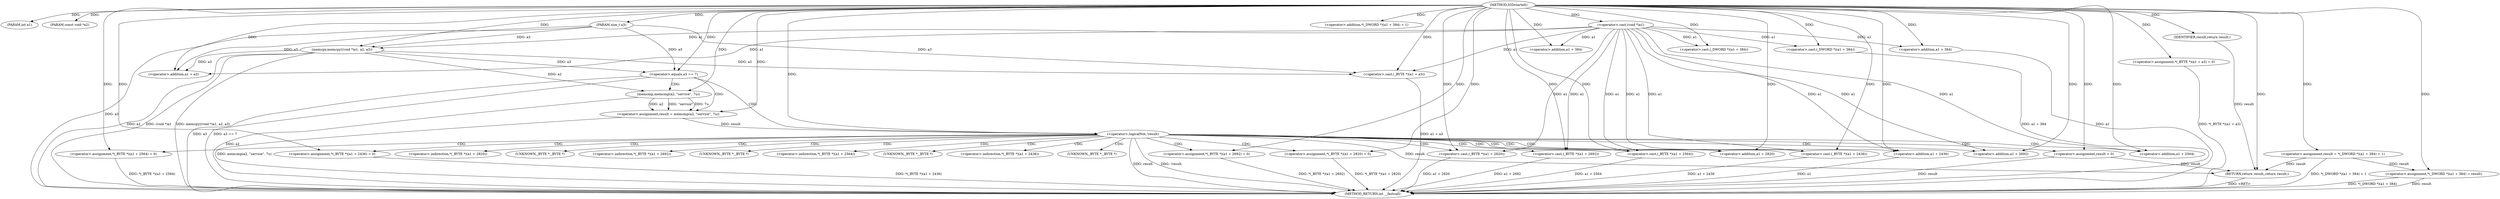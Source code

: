 digraph IGDstartelt {  
"1000102" [label = "(METHOD,IGDstartelt)" ]
"1000192" [label = "(METHOD_RETURN,int __fastcall)" ]
"1000103" [label = "(PARAM,int a1)" ]
"1000104" [label = "(PARAM,const void *a2)" ]
"1000105" [label = "(PARAM,size_t a3)" ]
"1000108" [label = "(memcpy,memcpy((void *)a1, a2, a3))" ]
"1000109" [label = "(<operator>.cast,(void *)a1)" ]
"1000114" [label = "(<operator>.assignment,*(_BYTE *)(a1 + a3) = 0)" ]
"1000116" [label = "(<operator>.cast,(_BYTE *)(a1 + a3))" ]
"1000118" [label = "(<operator>.addition,a1 + a3)" ]
"1000122" [label = "(<operator>.assignment,result = *(_DWORD *)(a1 + 384) + 1)" ]
"1000126" [label = "(<operator>.cast,(_DWORD *)(a1 + 384))" ]
"1000128" [label = "(<operator>.addition,a1 + 384)" ]
"1000124" [label = "(<operator>.addition,*(_DWORD *)(a1 + 384) + 1)" ]
"1000132" [label = "(<operator>.assignment,*(_DWORD *)(a1 + 384) = result)" ]
"1000134" [label = "(<operator>.cast,(_DWORD *)(a1 + 384))" ]
"1000136" [label = "(<operator>.addition,a1 + 384)" ]
"1000141" [label = "(<operator>.equals,a3 == 7)" ]
"1000145" [label = "(<operator>.assignment,result = memcmp(a2, \"service\", 7u))" ]
"1000147" [label = "(memcmp,memcmp(a2, \"service\", 7u))" ]
"1000152" [label = "(<operator>.logicalNot,!result)" ]
"1000155" [label = "(<operator>.assignment,result = 0)" ]
"1000158" [label = "(<operator>.assignment,*(_BYTE *)(a1 + 2820) = 0)" ]
"1000160" [label = "(<operator>.cast,(_BYTE *)(a1 + 2820))" ]
"1000162" [label = "(<operator>.addition,a1 + 2820)" ]
"1000166" [label = "(<operator>.assignment,*(_BYTE *)(a1 + 2692) = 0)" ]
"1000168" [label = "(<operator>.cast,(_BYTE *)(a1 + 2692))" ]
"1000170" [label = "(<operator>.addition,a1 + 2692)" ]
"1000174" [label = "(<operator>.assignment,*(_BYTE *)(a1 + 2564) = 0)" ]
"1000176" [label = "(<operator>.cast,(_BYTE *)(a1 + 2564))" ]
"1000178" [label = "(<operator>.addition,a1 + 2564)" ]
"1000182" [label = "(<operator>.assignment,*(_BYTE *)(a1 + 2436) = 0)" ]
"1000184" [label = "(<operator>.cast,(_BYTE *)(a1 + 2436))" ]
"1000186" [label = "(<operator>.addition,a1 + 2436)" ]
"1000190" [label = "(RETURN,return result;,return result;)" ]
"1000191" [label = "(IDENTIFIER,result,return result;)" ]
"1000159" [label = "(<operator>.indirection,*(_BYTE *)(a1 + 2820))" ]
"1000161" [label = "(UNKNOWN,_BYTE *,_BYTE *)" ]
"1000167" [label = "(<operator>.indirection,*(_BYTE *)(a1 + 2692))" ]
"1000169" [label = "(UNKNOWN,_BYTE *,_BYTE *)" ]
"1000175" [label = "(<operator>.indirection,*(_BYTE *)(a1 + 2564))" ]
"1000177" [label = "(UNKNOWN,_BYTE *,_BYTE *)" ]
"1000183" [label = "(<operator>.indirection,*(_BYTE *)(a1 + 2436))" ]
"1000185" [label = "(UNKNOWN,_BYTE *,_BYTE *)" ]
  "1000166" -> "1000192"  [ label = "DDG: *(_BYTE *)(a1 + 2692)"] 
  "1000134" -> "1000192"  [ label = "DDG: a1 + 384"] 
  "1000132" -> "1000192"  [ label = "DDG: result"] 
  "1000176" -> "1000192"  [ label = "DDG: a1 + 2564"] 
  "1000152" -> "1000192"  [ label = "DDG: !result"] 
  "1000158" -> "1000192"  [ label = "DDG: *(_BYTE *)(a1 + 2820)"] 
  "1000168" -> "1000192"  [ label = "DDG: a1 + 2692"] 
  "1000141" -> "1000192"  [ label = "DDG: a3 == 7"] 
  "1000155" -> "1000192"  [ label = "DDG: result"] 
  "1000108" -> "1000192"  [ label = "DDG: a2"] 
  "1000174" -> "1000192"  [ label = "DDG: *(_BYTE *)(a1 + 2564)"] 
  "1000108" -> "1000192"  [ label = "DDG: (void *)a1"] 
  "1000122" -> "1000192"  [ label = "DDG: *(_DWORD *)(a1 + 384) + 1"] 
  "1000116" -> "1000192"  [ label = "DDG: a1 + a3"] 
  "1000141" -> "1000192"  [ label = "DDG: a3"] 
  "1000105" -> "1000192"  [ label = "DDG: a3"] 
  "1000136" -> "1000192"  [ label = "DDG: a1"] 
  "1000152" -> "1000192"  [ label = "DDG: result"] 
  "1000182" -> "1000192"  [ label = "DDG: *(_BYTE *)(a1 + 2436)"] 
  "1000132" -> "1000192"  [ label = "DDG: *(_DWORD *)(a1 + 384)"] 
  "1000145" -> "1000192"  [ label = "DDG: memcmp(a2, \"service\", 7u)"] 
  "1000147" -> "1000192"  [ label = "DDG: a2"] 
  "1000114" -> "1000192"  [ label = "DDG: *(_BYTE *)(a1 + a3)"] 
  "1000186" -> "1000192"  [ label = "DDG: a1"] 
  "1000108" -> "1000192"  [ label = "DDG: memcpy((void *)a1, a2, a3)"] 
  "1000160" -> "1000192"  [ label = "DDG: a1 + 2820"] 
  "1000184" -> "1000192"  [ label = "DDG: a1 + 2436"] 
  "1000190" -> "1000192"  [ label = "DDG: <RET>"] 
  "1000102" -> "1000103"  [ label = "DDG: "] 
  "1000102" -> "1000104"  [ label = "DDG: "] 
  "1000102" -> "1000105"  [ label = "DDG: "] 
  "1000109" -> "1000108"  [ label = "DDG: a1"] 
  "1000102" -> "1000109"  [ label = "DDG: "] 
  "1000102" -> "1000108"  [ label = "DDG: "] 
  "1000105" -> "1000108"  [ label = "DDG: a3"] 
  "1000102" -> "1000114"  [ label = "DDG: "] 
  "1000109" -> "1000116"  [ label = "DDG: a1"] 
  "1000102" -> "1000116"  [ label = "DDG: "] 
  "1000108" -> "1000116"  [ label = "DDG: a3"] 
  "1000105" -> "1000116"  [ label = "DDG: a3"] 
  "1000109" -> "1000118"  [ label = "DDG: a1"] 
  "1000102" -> "1000118"  [ label = "DDG: "] 
  "1000108" -> "1000118"  [ label = "DDG: a3"] 
  "1000105" -> "1000118"  [ label = "DDG: a3"] 
  "1000102" -> "1000122"  [ label = "DDG: "] 
  "1000102" -> "1000126"  [ label = "DDG: "] 
  "1000109" -> "1000126"  [ label = "DDG: a1"] 
  "1000102" -> "1000128"  [ label = "DDG: "] 
  "1000109" -> "1000128"  [ label = "DDG: a1"] 
  "1000102" -> "1000124"  [ label = "DDG: "] 
  "1000122" -> "1000132"  [ label = "DDG: result"] 
  "1000102" -> "1000132"  [ label = "DDG: "] 
  "1000102" -> "1000134"  [ label = "DDG: "] 
  "1000109" -> "1000134"  [ label = "DDG: a1"] 
  "1000102" -> "1000136"  [ label = "DDG: "] 
  "1000109" -> "1000136"  [ label = "DDG: a1"] 
  "1000105" -> "1000141"  [ label = "DDG: a3"] 
  "1000102" -> "1000141"  [ label = "DDG: "] 
  "1000108" -> "1000141"  [ label = "DDG: a3"] 
  "1000147" -> "1000145"  [ label = "DDG: a2"] 
  "1000147" -> "1000145"  [ label = "DDG: \"service\""] 
  "1000147" -> "1000145"  [ label = "DDG: 7u"] 
  "1000102" -> "1000145"  [ label = "DDG: "] 
  "1000108" -> "1000147"  [ label = "DDG: a2"] 
  "1000102" -> "1000147"  [ label = "DDG: "] 
  "1000145" -> "1000152"  [ label = "DDG: result"] 
  "1000102" -> "1000152"  [ label = "DDG: "] 
  "1000102" -> "1000155"  [ label = "DDG: "] 
  "1000102" -> "1000158"  [ label = "DDG: "] 
  "1000102" -> "1000160"  [ label = "DDG: "] 
  "1000109" -> "1000160"  [ label = "DDG: a1"] 
  "1000102" -> "1000162"  [ label = "DDG: "] 
  "1000109" -> "1000162"  [ label = "DDG: a1"] 
  "1000102" -> "1000166"  [ label = "DDG: "] 
  "1000102" -> "1000168"  [ label = "DDG: "] 
  "1000109" -> "1000168"  [ label = "DDG: a1"] 
  "1000102" -> "1000170"  [ label = "DDG: "] 
  "1000109" -> "1000170"  [ label = "DDG: a1"] 
  "1000102" -> "1000174"  [ label = "DDG: "] 
  "1000102" -> "1000176"  [ label = "DDG: "] 
  "1000109" -> "1000176"  [ label = "DDG: a1"] 
  "1000102" -> "1000178"  [ label = "DDG: "] 
  "1000109" -> "1000178"  [ label = "DDG: a1"] 
  "1000102" -> "1000182"  [ label = "DDG: "] 
  "1000102" -> "1000184"  [ label = "DDG: "] 
  "1000109" -> "1000184"  [ label = "DDG: a1"] 
  "1000102" -> "1000186"  [ label = "DDG: "] 
  "1000109" -> "1000186"  [ label = "DDG: a1"] 
  "1000191" -> "1000190"  [ label = "DDG: result"] 
  "1000152" -> "1000190"  [ label = "DDG: result"] 
  "1000155" -> "1000190"  [ label = "DDG: result"] 
  "1000122" -> "1000190"  [ label = "DDG: result"] 
  "1000102" -> "1000190"  [ label = "DDG: "] 
  "1000102" -> "1000191"  [ label = "DDG: "] 
  "1000141" -> "1000152"  [ label = "CDG: "] 
  "1000141" -> "1000147"  [ label = "CDG: "] 
  "1000141" -> "1000145"  [ label = "CDG: "] 
  "1000152" -> "1000176"  [ label = "CDG: "] 
  "1000152" -> "1000175"  [ label = "CDG: "] 
  "1000152" -> "1000174"  [ label = "CDG: "] 
  "1000152" -> "1000170"  [ label = "CDG: "] 
  "1000152" -> "1000169"  [ label = "CDG: "] 
  "1000152" -> "1000168"  [ label = "CDG: "] 
  "1000152" -> "1000167"  [ label = "CDG: "] 
  "1000152" -> "1000166"  [ label = "CDG: "] 
  "1000152" -> "1000162"  [ label = "CDG: "] 
  "1000152" -> "1000161"  [ label = "CDG: "] 
  "1000152" -> "1000186"  [ label = "CDG: "] 
  "1000152" -> "1000185"  [ label = "CDG: "] 
  "1000152" -> "1000184"  [ label = "CDG: "] 
  "1000152" -> "1000183"  [ label = "CDG: "] 
  "1000152" -> "1000182"  [ label = "CDG: "] 
  "1000152" -> "1000178"  [ label = "CDG: "] 
  "1000152" -> "1000177"  [ label = "CDG: "] 
  "1000152" -> "1000160"  [ label = "CDG: "] 
  "1000152" -> "1000159"  [ label = "CDG: "] 
  "1000152" -> "1000158"  [ label = "CDG: "] 
  "1000152" -> "1000155"  [ label = "CDG: "] 
}
